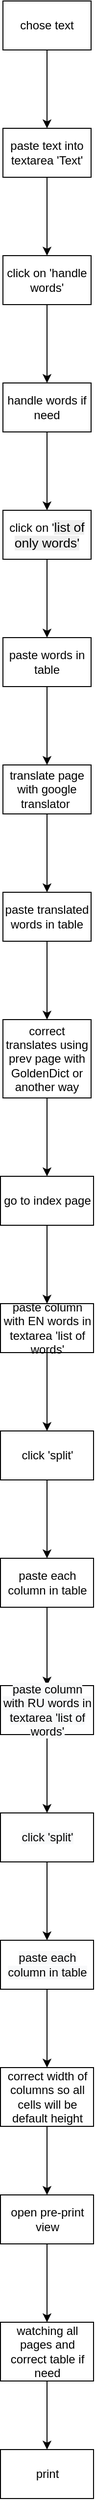 <mxfile version="13.7.9" type="device"><diagram id="AdapEzgOHmUIORU8pTp5" name="Page-1"><mxGraphModel dx="1342" dy="856" grid="1" gridSize="10" guides="1" tooltips="1" connect="1" arrows="1" fold="1" page="1" pageScale="1" pageWidth="827" pageHeight="1169" math="0" shadow="0"><root><mxCell id="0"/><mxCell id="1" parent="0"/><mxCell id="UXpW_XQlz3tFYqf4qeN8-4" value="" style="edgeStyle=orthogonalEdgeStyle;rounded=0;orthogonalLoop=1;jettySize=auto;html=1;" edge="1" parent="1" source="UXpW_XQlz3tFYqf4qeN8-2" target="UXpW_XQlz3tFYqf4qeN8-3"><mxGeometry relative="1" as="geometry"/></mxCell><mxCell id="UXpW_XQlz3tFYqf4qeN8-2" value="chose text" style="rounded=0;whiteSpace=wrap;html=1;" vertex="1" parent="1"><mxGeometry x="200" y="30" width="90" height="50" as="geometry"/></mxCell><mxCell id="UXpW_XQlz3tFYqf4qeN8-6" value="" style="edgeStyle=orthogonalEdgeStyle;rounded=0;orthogonalLoop=1;jettySize=auto;html=1;" edge="1" parent="1" source="UXpW_XQlz3tFYqf4qeN8-3" target="UXpW_XQlz3tFYqf4qeN8-5"><mxGeometry relative="1" as="geometry"/></mxCell><mxCell id="UXpW_XQlz3tFYqf4qeN8-3" value="paste text into textarea 'Text'" style="rounded=0;whiteSpace=wrap;html=1;" vertex="1" parent="1"><mxGeometry x="200" y="160" width="90" height="50" as="geometry"/></mxCell><mxCell id="UXpW_XQlz3tFYqf4qeN8-8" value="" style="edgeStyle=orthogonalEdgeStyle;rounded=0;orthogonalLoop=1;jettySize=auto;html=1;" edge="1" parent="1" source="UXpW_XQlz3tFYqf4qeN8-5" target="UXpW_XQlz3tFYqf4qeN8-7"><mxGeometry relative="1" as="geometry"/></mxCell><mxCell id="UXpW_XQlz3tFYqf4qeN8-5" value="click on 'handle words'" style="rounded=0;whiteSpace=wrap;html=1;" vertex="1" parent="1"><mxGeometry x="200" y="290" width="90" height="50" as="geometry"/></mxCell><mxCell id="UXpW_XQlz3tFYqf4qeN8-10" value="" style="edgeStyle=orthogonalEdgeStyle;rounded=0;orthogonalLoop=1;jettySize=auto;html=1;" edge="1" parent="1" source="UXpW_XQlz3tFYqf4qeN8-7" target="UXpW_XQlz3tFYqf4qeN8-9"><mxGeometry relative="1" as="geometry"/></mxCell><mxCell id="UXpW_XQlz3tFYqf4qeN8-7" value="handle words if need" style="rounded=0;whiteSpace=wrap;html=1;" vertex="1" parent="1"><mxGeometry x="200" y="420" width="90" height="50" as="geometry"/></mxCell><mxCell id="UXpW_XQlz3tFYqf4qeN8-12" value="" style="edgeStyle=orthogonalEdgeStyle;rounded=0;orthogonalLoop=1;jettySize=auto;html=1;" edge="1" parent="1" source="UXpW_XQlz3tFYqf4qeN8-9" target="UXpW_XQlz3tFYqf4qeN8-11"><mxGeometry relative="1" as="geometry"/></mxCell><mxCell id="UXpW_XQlz3tFYqf4qeN8-9" value="click on '&lt;span style=&quot;font-family: &amp;#34;arial&amp;#34; ; font-size: 13.333px ; background-color: rgb(239 , 239 , 239)&quot;&gt;list of only words'&lt;/span&gt;" style="rounded=0;whiteSpace=wrap;html=1;" vertex="1" parent="1"><mxGeometry x="200" y="550" width="90" height="50" as="geometry"/></mxCell><mxCell id="UXpW_XQlz3tFYqf4qeN8-14" value="" style="edgeStyle=orthogonalEdgeStyle;rounded=0;orthogonalLoop=1;jettySize=auto;html=1;" edge="1" parent="1" source="UXpW_XQlz3tFYqf4qeN8-11" target="UXpW_XQlz3tFYqf4qeN8-13"><mxGeometry relative="1" as="geometry"/></mxCell><mxCell id="UXpW_XQlz3tFYqf4qeN8-11" value="paste words in table" style="rounded=0;whiteSpace=wrap;html=1;" vertex="1" parent="1"><mxGeometry x="200" y="680" width="90" height="50" as="geometry"/></mxCell><mxCell id="UXpW_XQlz3tFYqf4qeN8-16" value="" style="edgeStyle=orthogonalEdgeStyle;rounded=0;orthogonalLoop=1;jettySize=auto;html=1;" edge="1" parent="1" source="UXpW_XQlz3tFYqf4qeN8-13" target="UXpW_XQlz3tFYqf4qeN8-15"><mxGeometry relative="1" as="geometry"/></mxCell><mxCell id="UXpW_XQlz3tFYqf4qeN8-13" value="translate page with google translator&amp;nbsp;" style="rounded=0;whiteSpace=wrap;html=1;" vertex="1" parent="1"><mxGeometry x="200" y="810" width="90" height="50" as="geometry"/></mxCell><mxCell id="UXpW_XQlz3tFYqf4qeN8-22" value="" style="edgeStyle=orthogonalEdgeStyle;rounded=0;orthogonalLoop=1;jettySize=auto;html=1;" edge="1" parent="1" source="UXpW_XQlz3tFYqf4qeN8-15" target="UXpW_XQlz3tFYqf4qeN8-21"><mxGeometry relative="1" as="geometry"/></mxCell><mxCell id="UXpW_XQlz3tFYqf4qeN8-15" value="paste translated words in table" style="rounded=0;whiteSpace=wrap;html=1;" vertex="1" parent="1"><mxGeometry x="200" y="940" width="90" height="50" as="geometry"/></mxCell><mxCell id="UXpW_XQlz3tFYqf4qeN8-26" value="" style="edgeStyle=orthogonalEdgeStyle;rounded=0;orthogonalLoop=1;jettySize=auto;html=1;" edge="1" parent="1" source="UXpW_XQlz3tFYqf4qeN8-21" target="UXpW_XQlz3tFYqf4qeN8-25"><mxGeometry relative="1" as="geometry"/></mxCell><mxCell id="UXpW_XQlz3tFYqf4qeN8-21" value="correct translates using prev page with GoldenDict or another way" style="rounded=0;whiteSpace=wrap;html=1;" vertex="1" parent="1"><mxGeometry x="200" y="1070" width="90" height="80" as="geometry"/></mxCell><mxCell id="UXpW_XQlz3tFYqf4qeN8-28" value="" style="edgeStyle=orthogonalEdgeStyle;rounded=0;orthogonalLoop=1;jettySize=auto;html=1;" edge="1" parent="1" source="UXpW_XQlz3tFYqf4qeN8-25" target="UXpW_XQlz3tFYqf4qeN8-27"><mxGeometry relative="1" as="geometry"/></mxCell><mxCell id="UXpW_XQlz3tFYqf4qeN8-25" value="go to index page" style="whiteSpace=wrap;html=1;rounded=0;" vertex="1" parent="1"><mxGeometry x="197.5" y="1230" width="95" height="50" as="geometry"/></mxCell><mxCell id="UXpW_XQlz3tFYqf4qeN8-30" value="" style="edgeStyle=orthogonalEdgeStyle;rounded=0;orthogonalLoop=1;jettySize=auto;html=1;" edge="1" parent="1" source="UXpW_XQlz3tFYqf4qeN8-27" target="UXpW_XQlz3tFYqf4qeN8-29"><mxGeometry relative="1" as="geometry"/></mxCell><mxCell id="UXpW_XQlz3tFYqf4qeN8-27" value="&lt;div&gt;&lt;span&gt;paste column with EN words in textarea 'list of words'&lt;/span&gt;&lt;/div&gt;" style="whiteSpace=wrap;html=1;rounded=0;align=center;" vertex="1" parent="1"><mxGeometry x="197.5" y="1360" width="95" height="50" as="geometry"/></mxCell><mxCell id="UXpW_XQlz3tFYqf4qeN8-32" value="" style="edgeStyle=orthogonalEdgeStyle;rounded=0;orthogonalLoop=1;jettySize=auto;html=1;" edge="1" parent="1" source="UXpW_XQlz3tFYqf4qeN8-29" target="UXpW_XQlz3tFYqf4qeN8-31"><mxGeometry relative="1" as="geometry"/></mxCell><mxCell id="UXpW_XQlz3tFYqf4qeN8-29" value="&lt;div&gt;&lt;span&gt;click 'split'&lt;/span&gt;&lt;/div&gt;" style="whiteSpace=wrap;html=1;rounded=0;align=center;" vertex="1" parent="1"><mxGeometry x="197.5" y="1490" width="95" height="50" as="geometry"/></mxCell><mxCell id="UXpW_XQlz3tFYqf4qeN8-34" value="" style="edgeStyle=orthogonalEdgeStyle;rounded=0;orthogonalLoop=1;jettySize=auto;html=1;" edge="1" parent="1" source="UXpW_XQlz3tFYqf4qeN8-31" target="UXpW_XQlz3tFYqf4qeN8-33"><mxGeometry relative="1" as="geometry"/></mxCell><mxCell id="UXpW_XQlz3tFYqf4qeN8-31" value="paste each column in table" style="whiteSpace=wrap;html=1;rounded=0;align=center;" vertex="1" parent="1"><mxGeometry x="197.5" y="1620" width="95" height="50" as="geometry"/></mxCell><mxCell id="UXpW_XQlz3tFYqf4qeN8-36" value="" style="edgeStyle=orthogonalEdgeStyle;rounded=0;orthogonalLoop=1;jettySize=auto;html=1;" edge="1" parent="1" source="UXpW_XQlz3tFYqf4qeN8-33" target="UXpW_XQlz3tFYqf4qeN8-35"><mxGeometry relative="1" as="geometry"/></mxCell><mxCell id="UXpW_XQlz3tFYqf4qeN8-33" value="&lt;span style=&quot;color: rgb(0 , 0 , 0) ; font-family: &amp;#34;helvetica&amp;#34; ; font-size: 12px ; font-style: normal ; font-weight: 400 ; letter-spacing: normal ; text-align: center ; text-indent: 0px ; text-transform: none ; word-spacing: 0px ; background-color: rgb(248 , 249 , 250) ; display: inline ; float: none&quot;&gt;paste column with RU words in textarea 'list of words'&lt;/span&gt;" style="whiteSpace=wrap;html=1;rounded=0;align=center;" vertex="1" parent="1"><mxGeometry x="197.5" y="1750" width="95" height="50" as="geometry"/></mxCell><mxCell id="UXpW_XQlz3tFYqf4qeN8-38" value="" style="edgeStyle=orthogonalEdgeStyle;rounded=0;orthogonalLoop=1;jettySize=auto;html=1;" edge="1" parent="1" source="UXpW_XQlz3tFYqf4qeN8-35" target="UXpW_XQlz3tFYqf4qeN8-37"><mxGeometry relative="1" as="geometry"/></mxCell><mxCell id="UXpW_XQlz3tFYqf4qeN8-35" value="&lt;span style=&quot;color: rgb(0 , 0 , 0) ; font-family: &amp;#34;helvetica&amp;#34; ; font-size: 12px ; font-style: normal ; font-weight: 400 ; letter-spacing: normal ; text-align: center ; text-indent: 0px ; text-transform: none ; word-spacing: 0px ; background-color: rgb(248 , 249 , 250) ; display: inline ; float: none&quot;&gt;click 'split'&lt;/span&gt;" style="whiteSpace=wrap;html=1;rounded=0;align=center;" vertex="1" parent="1"><mxGeometry x="197.5" y="1880" width="95" height="50" as="geometry"/></mxCell><mxCell id="UXpW_XQlz3tFYqf4qeN8-40" value="" style="edgeStyle=orthogonalEdgeStyle;rounded=0;orthogonalLoop=1;jettySize=auto;html=1;" edge="1" parent="1" source="UXpW_XQlz3tFYqf4qeN8-37" target="UXpW_XQlz3tFYqf4qeN8-39"><mxGeometry relative="1" as="geometry"/></mxCell><mxCell id="UXpW_XQlz3tFYqf4qeN8-37" value="&lt;meta charset=&quot;utf-8&quot;&gt;&lt;span style=&quot;color: rgb(0, 0, 0); font-family: helvetica; font-size: 12px; font-style: normal; font-weight: 400; letter-spacing: normal; text-align: center; text-indent: 0px; text-transform: none; word-spacing: 0px; background-color: rgb(248, 249, 250); display: inline; float: none;&quot;&gt;paste each column in table&lt;/span&gt;" style="whiteSpace=wrap;html=1;rounded=0;align=center;" vertex="1" parent="1"><mxGeometry x="197.5" y="2010" width="95" height="50" as="geometry"/></mxCell><mxCell id="UXpW_XQlz3tFYqf4qeN8-42" value="" style="edgeStyle=orthogonalEdgeStyle;rounded=0;orthogonalLoop=1;jettySize=auto;html=1;" edge="1" parent="1" source="UXpW_XQlz3tFYqf4qeN8-39" target="UXpW_XQlz3tFYqf4qeN8-41"><mxGeometry relative="1" as="geometry"/></mxCell><mxCell id="UXpW_XQlz3tFYqf4qeN8-39" value="&lt;font face=&quot;helvetica&quot;&gt;correct width of columns so all cells will be default height&lt;br&gt;&lt;/font&gt;" style="whiteSpace=wrap;html=1;rounded=0;align=center;" vertex="1" parent="1"><mxGeometry x="197.5" y="2140" width="95" height="60" as="geometry"/></mxCell><mxCell id="UXpW_XQlz3tFYqf4qeN8-44" value="" style="edgeStyle=orthogonalEdgeStyle;rounded=0;orthogonalLoop=1;jettySize=auto;html=1;" edge="1" parent="1" source="UXpW_XQlz3tFYqf4qeN8-41" target="UXpW_XQlz3tFYqf4qeN8-43"><mxGeometry relative="1" as="geometry"/></mxCell><mxCell id="UXpW_XQlz3tFYqf4qeN8-41" value="&lt;font face=&quot;helvetica&quot;&gt;open pre-print view&lt;br&gt;&lt;/font&gt;" style="whiteSpace=wrap;html=1;rounded=0;align=center;" vertex="1" parent="1"><mxGeometry x="197.5" y="2270" width="95" height="50" as="geometry"/></mxCell><mxCell id="UXpW_XQlz3tFYqf4qeN8-46" value="" style="edgeStyle=orthogonalEdgeStyle;rounded=0;orthogonalLoop=1;jettySize=auto;html=1;" edge="1" parent="1" source="UXpW_XQlz3tFYqf4qeN8-43" target="UXpW_XQlz3tFYqf4qeN8-45"><mxGeometry relative="1" as="geometry"/></mxCell><mxCell id="UXpW_XQlz3tFYqf4qeN8-43" value="watching all pages and correct table if need" style="whiteSpace=wrap;html=1;rounded=0;align=center;" vertex="1" parent="1"><mxGeometry x="197.5" y="2400" width="95" height="60" as="geometry"/></mxCell><mxCell id="UXpW_XQlz3tFYqf4qeN8-45" value="print" style="whiteSpace=wrap;html=1;rounded=0;align=center;" vertex="1" parent="1"><mxGeometry x="197.5" y="2530" width="95" height="50" as="geometry"/></mxCell></root></mxGraphModel></diagram></mxfile>